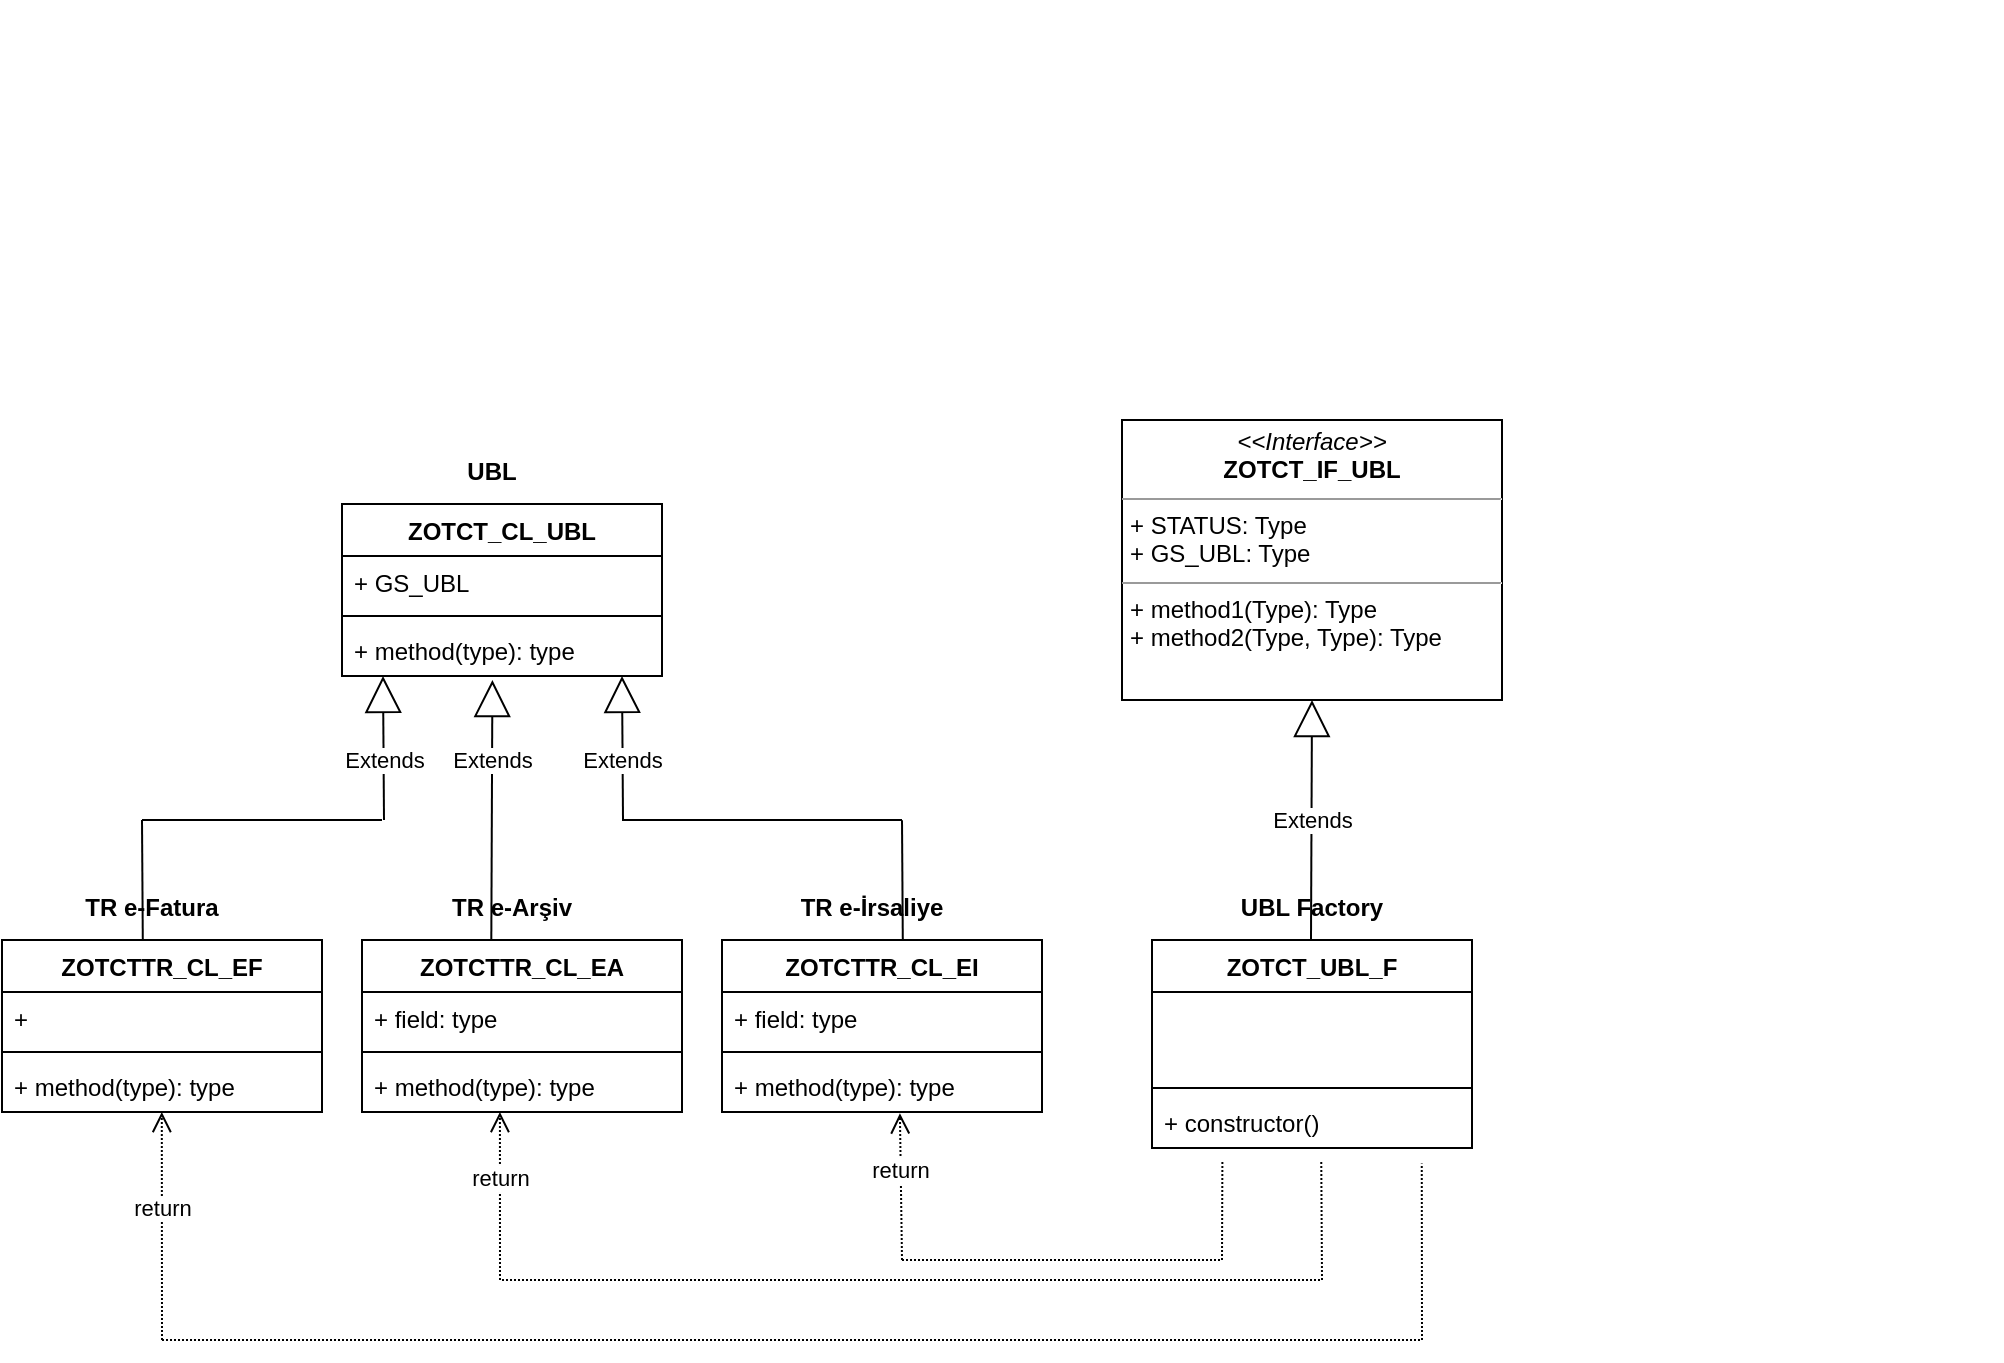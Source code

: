 <mxfile version="14.0.5" type="google"><diagram id="C5RBs43oDa-KdzZeNtuy" name="Page-1"><mxGraphModel dx="1829" dy="1034" grid="1" gridSize="10" guides="1" tooltips="1" connect="1" arrows="1" fold="1" page="1" pageScale="1" pageWidth="827" pageHeight="1169" math="0" shadow="0"><root><mxCell id="WIyWlLk6GJQsqaUBKTNV-0"/><mxCell id="WIyWlLk6GJQsqaUBKTNV-1" parent="WIyWlLk6GJQsqaUBKTNV-0"/><mxCell id="4ywzNwjepEhSPMa0lJBA-0" value="" style="shape=image;imageAspect=0;aspect=fixed;verticalLabelPosition=bottom;verticalAlign=top;dashed=1;fillColor=none;image=https://avatars1.githubusercontent.com/u/68570023?s=200&amp;v=4;" vertex="1" parent="WIyWlLk6GJQsqaUBKTNV-1"><mxGeometry x="810" y="40" width="200" height="200" as="geometry"/></mxCell><mxCell id="4ywzNwjepEhSPMa0lJBA-5" value="ZOTCTTR_CL_EF" style="swimlane;fontStyle=1;align=center;verticalAlign=top;childLayout=stackLayout;horizontal=1;startSize=26;horizontalStack=0;resizeParent=1;resizeParentMax=0;resizeLast=0;collapsible=1;marginBottom=0;" vertex="1" parent="WIyWlLk6GJQsqaUBKTNV-1"><mxGeometry x="10" y="510" width="160" height="86" as="geometry"/></mxCell><mxCell id="4ywzNwjepEhSPMa0lJBA-6" value="+ " style="text;strokeColor=none;fillColor=none;align=left;verticalAlign=top;spacingLeft=4;spacingRight=4;overflow=hidden;rotatable=0;points=[[0,0.5],[1,0.5]];portConstraint=eastwest;" vertex="1" parent="4ywzNwjepEhSPMa0lJBA-5"><mxGeometry y="26" width="160" height="26" as="geometry"/></mxCell><mxCell id="4ywzNwjepEhSPMa0lJBA-7" value="" style="line;strokeWidth=1;fillColor=none;align=left;verticalAlign=middle;spacingTop=-1;spacingLeft=3;spacingRight=3;rotatable=0;labelPosition=right;points=[];portConstraint=eastwest;" vertex="1" parent="4ywzNwjepEhSPMa0lJBA-5"><mxGeometry y="52" width="160" height="8" as="geometry"/></mxCell><mxCell id="4ywzNwjepEhSPMa0lJBA-8" value="+ method(type): type" style="text;strokeColor=none;fillColor=none;align=left;verticalAlign=top;spacingLeft=4;spacingRight=4;overflow=hidden;rotatable=0;points=[[0,0.5],[1,0.5]];portConstraint=eastwest;" vertex="1" parent="4ywzNwjepEhSPMa0lJBA-5"><mxGeometry y="60" width="160" height="26" as="geometry"/></mxCell><mxCell id="4ywzNwjepEhSPMa0lJBA-9" value="TR e-Fatura" style="text;align=center;fontStyle=1;verticalAlign=middle;spacingLeft=3;spacingRight=3;strokeColor=none;rotatable=0;points=[[0,0.5],[1,0.5]];portConstraint=eastwest;" vertex="1" parent="WIyWlLk6GJQsqaUBKTNV-1"><mxGeometry x="45" y="480" width="80" height="26" as="geometry"/></mxCell><mxCell id="4ywzNwjepEhSPMa0lJBA-10" value="ZOTCT_UBL_F" style="swimlane;fontStyle=1;align=center;verticalAlign=top;childLayout=stackLayout;horizontal=1;startSize=26;horizontalStack=0;resizeParent=1;resizeParentMax=0;resizeLast=0;collapsible=1;marginBottom=0;" vertex="1" parent="WIyWlLk6GJQsqaUBKTNV-1"><mxGeometry x="585" y="510" width="160" height="104" as="geometry"/></mxCell><mxCell id="4ywzNwjepEhSPMa0lJBA-11" value=" " style="text;strokeColor=none;fillColor=none;align=left;verticalAlign=top;spacingLeft=4;spacingRight=4;overflow=hidden;rotatable=0;points=[[0,0.5],[1,0.5]];portConstraint=eastwest;" vertex="1" parent="4ywzNwjepEhSPMa0lJBA-10"><mxGeometry y="26" width="160" height="44" as="geometry"/></mxCell><mxCell id="4ywzNwjepEhSPMa0lJBA-12" value="" style="line;strokeWidth=1;fillColor=none;align=left;verticalAlign=middle;spacingTop=-1;spacingLeft=3;spacingRight=3;rotatable=0;labelPosition=right;points=[];portConstraint=eastwest;" vertex="1" parent="4ywzNwjepEhSPMa0lJBA-10"><mxGeometry y="70" width="160" height="8" as="geometry"/></mxCell><mxCell id="4ywzNwjepEhSPMa0lJBA-13" value="+ constructor()" style="text;strokeColor=none;fillColor=none;align=left;verticalAlign=top;spacingLeft=4;spacingRight=4;overflow=hidden;rotatable=0;points=[[0,0.5],[1,0.5]];portConstraint=eastwest;" vertex="1" parent="4ywzNwjepEhSPMa0lJBA-10"><mxGeometry y="78" width="160" height="26" as="geometry"/></mxCell><mxCell id="4ywzNwjepEhSPMa0lJBA-15" value="ZOTCTTR_CL_EA" style="swimlane;fontStyle=1;align=center;verticalAlign=top;childLayout=stackLayout;horizontal=1;startSize=26;horizontalStack=0;resizeParent=1;resizeParentMax=0;resizeLast=0;collapsible=1;marginBottom=0;" vertex="1" parent="WIyWlLk6GJQsqaUBKTNV-1"><mxGeometry x="190" y="510" width="160" height="86" as="geometry"/></mxCell><mxCell id="4ywzNwjepEhSPMa0lJBA-16" value="+ field: type" style="text;strokeColor=none;fillColor=none;align=left;verticalAlign=top;spacingLeft=4;spacingRight=4;overflow=hidden;rotatable=0;points=[[0,0.5],[1,0.5]];portConstraint=eastwest;" vertex="1" parent="4ywzNwjepEhSPMa0lJBA-15"><mxGeometry y="26" width="160" height="26" as="geometry"/></mxCell><mxCell id="4ywzNwjepEhSPMa0lJBA-17" value="" style="line;strokeWidth=1;fillColor=none;align=left;verticalAlign=middle;spacingTop=-1;spacingLeft=3;spacingRight=3;rotatable=0;labelPosition=right;points=[];portConstraint=eastwest;" vertex="1" parent="4ywzNwjepEhSPMa0lJBA-15"><mxGeometry y="52" width="160" height="8" as="geometry"/></mxCell><mxCell id="4ywzNwjepEhSPMa0lJBA-18" value="+ method(type): type" style="text;strokeColor=none;fillColor=none;align=left;verticalAlign=top;spacingLeft=4;spacingRight=4;overflow=hidden;rotatable=0;points=[[0,0.5],[1,0.5]];portConstraint=eastwest;" vertex="1" parent="4ywzNwjepEhSPMa0lJBA-15"><mxGeometry y="60" width="160" height="26" as="geometry"/></mxCell><mxCell id="4ywzNwjepEhSPMa0lJBA-19" value="TR e-Arşiv" style="text;align=center;fontStyle=1;verticalAlign=middle;spacingLeft=3;spacingRight=3;strokeColor=none;rotatable=0;points=[[0,0.5],[1,0.5]];portConstraint=eastwest;" vertex="1" parent="WIyWlLk6GJQsqaUBKTNV-1"><mxGeometry x="225" y="480" width="80" height="26" as="geometry"/></mxCell><mxCell id="4ywzNwjepEhSPMa0lJBA-20" value="ZOTCTTR_CL_EI" style="swimlane;fontStyle=1;align=center;verticalAlign=top;childLayout=stackLayout;horizontal=1;startSize=26;horizontalStack=0;resizeParent=1;resizeParentMax=0;resizeLast=0;collapsible=1;marginBottom=0;" vertex="1" parent="WIyWlLk6GJQsqaUBKTNV-1"><mxGeometry x="370" y="510" width="160" height="86" as="geometry"/></mxCell><mxCell id="4ywzNwjepEhSPMa0lJBA-21" value="+ field: type" style="text;strokeColor=none;fillColor=none;align=left;verticalAlign=top;spacingLeft=4;spacingRight=4;overflow=hidden;rotatable=0;points=[[0,0.5],[1,0.5]];portConstraint=eastwest;" vertex="1" parent="4ywzNwjepEhSPMa0lJBA-20"><mxGeometry y="26" width="160" height="26" as="geometry"/></mxCell><mxCell id="4ywzNwjepEhSPMa0lJBA-22" value="" style="line;strokeWidth=1;fillColor=none;align=left;verticalAlign=middle;spacingTop=-1;spacingLeft=3;spacingRight=3;rotatable=0;labelPosition=right;points=[];portConstraint=eastwest;" vertex="1" parent="4ywzNwjepEhSPMa0lJBA-20"><mxGeometry y="52" width="160" height="8" as="geometry"/></mxCell><mxCell id="4ywzNwjepEhSPMa0lJBA-23" value="+ method(type): type" style="text;strokeColor=none;fillColor=none;align=left;verticalAlign=top;spacingLeft=4;spacingRight=4;overflow=hidden;rotatable=0;points=[[0,0.5],[1,0.5]];portConstraint=eastwest;" vertex="1" parent="4ywzNwjepEhSPMa0lJBA-20"><mxGeometry y="60" width="160" height="26" as="geometry"/></mxCell><mxCell id="4ywzNwjepEhSPMa0lJBA-24" value="TR e-İrsaliye" style="text;align=center;fontStyle=1;verticalAlign=middle;spacingLeft=3;spacingRight=3;strokeColor=none;rotatable=0;points=[[0,0.5],[1,0.5]];portConstraint=eastwest;" vertex="1" parent="WIyWlLk6GJQsqaUBKTNV-1"><mxGeometry x="405" y="480" width="80" height="26" as="geometry"/></mxCell><mxCell id="4ywzNwjepEhSPMa0lJBA-25" value="ZOTCT_CL_UBL" style="swimlane;fontStyle=1;align=center;verticalAlign=top;childLayout=stackLayout;horizontal=1;startSize=26;horizontalStack=0;resizeParent=1;resizeParentMax=0;resizeLast=0;collapsible=1;marginBottom=0;" vertex="1" parent="WIyWlLk6GJQsqaUBKTNV-1"><mxGeometry x="180" y="292" width="160" height="86" as="geometry"/></mxCell><mxCell id="4ywzNwjepEhSPMa0lJBA-26" value="+ GS_UBL" style="text;strokeColor=none;fillColor=none;align=left;verticalAlign=top;spacingLeft=4;spacingRight=4;overflow=hidden;rotatable=0;points=[[0,0.5],[1,0.5]];portConstraint=eastwest;" vertex="1" parent="4ywzNwjepEhSPMa0lJBA-25"><mxGeometry y="26" width="160" height="26" as="geometry"/></mxCell><mxCell id="4ywzNwjepEhSPMa0lJBA-27" value="" style="line;strokeWidth=1;fillColor=none;align=left;verticalAlign=middle;spacingTop=-1;spacingLeft=3;spacingRight=3;rotatable=0;labelPosition=right;points=[];portConstraint=eastwest;" vertex="1" parent="4ywzNwjepEhSPMa0lJBA-25"><mxGeometry y="52" width="160" height="8" as="geometry"/></mxCell><mxCell id="4ywzNwjepEhSPMa0lJBA-28" value="+ method(type): type" style="text;strokeColor=none;fillColor=none;align=left;verticalAlign=top;spacingLeft=4;spacingRight=4;overflow=hidden;rotatable=0;points=[[0,0.5],[1,0.5]];portConstraint=eastwest;" vertex="1" parent="4ywzNwjepEhSPMa0lJBA-25"><mxGeometry y="60" width="160" height="26" as="geometry"/></mxCell><mxCell id="4ywzNwjepEhSPMa0lJBA-29" value="UBL" style="text;align=center;fontStyle=1;verticalAlign=middle;spacingLeft=3;spacingRight=3;strokeColor=none;rotatable=0;points=[[0,0.5],[1,0.5]];portConstraint=eastwest;" vertex="1" parent="WIyWlLk6GJQsqaUBKTNV-1"><mxGeometry x="215" y="262" width="80" height="26" as="geometry"/></mxCell><mxCell id="4ywzNwjepEhSPMa0lJBA-30" value="UBL Factory" style="text;align=center;fontStyle=1;verticalAlign=middle;spacingLeft=3;spacingRight=3;strokeColor=none;rotatable=0;points=[[0,0.5],[1,0.5]];portConstraint=eastwest;" vertex="1" parent="WIyWlLk6GJQsqaUBKTNV-1"><mxGeometry x="625" y="480" width="80" height="26" as="geometry"/></mxCell><mxCell id="4ywzNwjepEhSPMa0lJBA-31" value="&lt;p style=&quot;margin: 0px ; margin-top: 4px ; text-align: center&quot;&gt;&lt;i&gt;&amp;lt;&amp;lt;Interface&amp;gt;&amp;gt;&lt;/i&gt;&lt;br&gt;&lt;b&gt;ZOTCT_IF_UBL&lt;/b&gt;&lt;/p&gt;&lt;hr size=&quot;1&quot;&gt;&lt;p style=&quot;margin: 0px ; margin-left: 4px&quot;&gt;+ STATUS: Type&lt;br&gt;+ GS_UBL: Type&lt;/p&gt;&lt;hr size=&quot;1&quot;&gt;&lt;p style=&quot;margin: 0px ; margin-left: 4px&quot;&gt;+ method1(Type): Type&lt;br&gt;+ method2(Type, Type): Type&lt;/p&gt;" style="verticalAlign=top;align=left;overflow=fill;fontSize=12;fontFamily=Helvetica;html=1;" vertex="1" parent="WIyWlLk6GJQsqaUBKTNV-1"><mxGeometry x="570" y="250" width="190" height="140" as="geometry"/></mxCell><mxCell id="4ywzNwjepEhSPMa0lJBA-32" value="Extends" style="endArrow=block;endSize=16;endFill=0;html=1;exitX=0.5;exitY=0;exitDx=0;exitDy=0;entryX=0.5;entryY=1;entryDx=0;entryDy=0;" edge="1" parent="WIyWlLk6GJQsqaUBKTNV-1" target="4ywzNwjepEhSPMa0lJBA-31"><mxGeometry width="160" relative="1" as="geometry"><mxPoint x="664.5" y="510" as="sourcePoint"/><mxPoint x="665" y="400" as="targetPoint"/></mxGeometry></mxCell><mxCell id="4ywzNwjepEhSPMa0lJBA-33" value="" style="endArrow=none;dashed=1;html=1;dashPattern=1 1;entryX=0.22;entryY=1.012;entryDx=0;entryDy=0;entryPerimeter=0;" edge="1" parent="WIyWlLk6GJQsqaUBKTNV-1"><mxGeometry width="50" height="50" relative="1" as="geometry"><mxPoint x="620" y="670" as="sourcePoint"/><mxPoint x="620.2" y="620.288" as="targetPoint"/></mxGeometry></mxCell><mxCell id="4ywzNwjepEhSPMa0lJBA-34" value="" style="endArrow=none;dashed=1;html=1;dashPattern=1 1;" edge="1" parent="WIyWlLk6GJQsqaUBKTNV-1"><mxGeometry width="50" height="50" relative="1" as="geometry"><mxPoint x="460" y="670" as="sourcePoint"/><mxPoint x="620" y="670" as="targetPoint"/></mxGeometry></mxCell><mxCell id="4ywzNwjepEhSPMa0lJBA-35" value="return" style="html=1;verticalAlign=bottom;endArrow=open;dashed=1;endSize=8;dashPattern=1 1;entryX=0.556;entryY=1.026;entryDx=0;entryDy=0;entryPerimeter=0;" edge="1" parent="WIyWlLk6GJQsqaUBKTNV-1" target="4ywzNwjepEhSPMa0lJBA-23"><mxGeometry relative="1" as="geometry"><mxPoint x="460" y="670" as="sourcePoint"/><mxPoint x="460" y="610" as="targetPoint"/></mxGeometry></mxCell><mxCell id="4ywzNwjepEhSPMa0lJBA-36" value="" style="endArrow=none;dashed=1;html=1;dashPattern=1 1;" edge="1" parent="WIyWlLk6GJQsqaUBKTNV-1"><mxGeometry width="50" height="50" relative="1" as="geometry"><mxPoint x="260" y="680" as="sourcePoint"/><mxPoint x="670" y="680" as="targetPoint"/></mxGeometry></mxCell><mxCell id="4ywzNwjepEhSPMa0lJBA-37" value="" style="endArrow=none;dashed=1;html=1;dashPattern=1 1;entryX=0.529;entryY=1.031;entryDx=0;entryDy=0;entryPerimeter=0;" edge="1" parent="WIyWlLk6GJQsqaUBKTNV-1"><mxGeometry width="50" height="50" relative="1" as="geometry"><mxPoint x="670" y="680" as="sourcePoint"/><mxPoint x="669.64" y="620.744" as="targetPoint"/></mxGeometry></mxCell><mxCell id="4ywzNwjepEhSPMa0lJBA-38" value="return" style="html=1;verticalAlign=bottom;endArrow=open;dashed=1;endSize=8;dashPattern=1 1;entryX=0.556;entryY=1.026;entryDx=0;entryDy=0;entryPerimeter=0;" edge="1" parent="WIyWlLk6GJQsqaUBKTNV-1"><mxGeometry relative="1" as="geometry"><mxPoint x="259.0" y="680" as="sourcePoint"/><mxPoint x="258.96" y="595.996" as="targetPoint"/></mxGeometry></mxCell><mxCell id="4ywzNwjepEhSPMa0lJBA-39" value="" style="endArrow=none;dashed=1;html=1;dashPattern=1 1;entryX=0.843;entryY=1.072;entryDx=0;entryDy=0;entryPerimeter=0;" edge="1" parent="WIyWlLk6GJQsqaUBKTNV-1"><mxGeometry width="50" height="50" relative="1" as="geometry"><mxPoint x="720" y="710" as="sourcePoint"/><mxPoint x="719.88" y="621.728" as="targetPoint"/></mxGeometry></mxCell><mxCell id="4ywzNwjepEhSPMa0lJBA-40" value="" style="endArrow=none;dashed=1;html=1;dashPattern=1 1;" edge="1" parent="WIyWlLk6GJQsqaUBKTNV-1"><mxGeometry width="50" height="50" relative="1" as="geometry"><mxPoint x="90" y="710" as="sourcePoint"/><mxPoint x="720" y="710" as="targetPoint"/></mxGeometry></mxCell><mxCell id="4ywzNwjepEhSPMa0lJBA-41" value="Extends" style="endArrow=block;endSize=16;endFill=0;html=1;exitX=0.5;exitY=0;exitDx=0;exitDy=0;entryX=0.47;entryY=1.077;entryDx=0;entryDy=0;entryPerimeter=0;" edge="1" parent="WIyWlLk6GJQsqaUBKTNV-1" target="4ywzNwjepEhSPMa0lJBA-28"><mxGeometry x="0.385" width="160" relative="1" as="geometry"><mxPoint x="254.66" y="510" as="sourcePoint"/><mxPoint x="255.16" y="390" as="targetPoint"/><mxPoint as="offset"/></mxGeometry></mxCell><mxCell id="4ywzNwjepEhSPMa0lJBA-42" value="Extends" style="endArrow=block;endSize=16;endFill=0;html=1;entryX=0.5;entryY=1;entryDx=0;entryDy=0;" edge="1" parent="WIyWlLk6GJQsqaUBKTNV-1"><mxGeometry x="-0.167" width="160" relative="1" as="geometry"><mxPoint x="320.5" y="450" as="sourcePoint"/><mxPoint x="320" y="378" as="targetPoint"/><mxPoint as="offset"/></mxGeometry></mxCell><mxCell id="4ywzNwjepEhSPMa0lJBA-43" value="" style="endArrow=none;html=1;" edge="1" parent="WIyWlLk6GJQsqaUBKTNV-1"><mxGeometry width="50" height="50" relative="1" as="geometry"><mxPoint x="80" y="450" as="sourcePoint"/><mxPoint x="200" y="450" as="targetPoint"/></mxGeometry></mxCell><mxCell id="4ywzNwjepEhSPMa0lJBA-44" value="" style="endArrow=none;html=1;entryX=0.44;entryY=-0.002;entryDx=0;entryDy=0;entryPerimeter=0;" edge="1" parent="WIyWlLk6GJQsqaUBKTNV-1" target="4ywzNwjepEhSPMa0lJBA-5"><mxGeometry width="50" height="50" relative="1" as="geometry"><mxPoint x="80" y="450" as="sourcePoint"/><mxPoint x="84.8" y="490" as="targetPoint"/></mxGeometry></mxCell><mxCell id="4ywzNwjepEhSPMa0lJBA-45" value="Extends" style="endArrow=block;endSize=16;endFill=0;html=1;entryX=0.5;entryY=1;entryDx=0;entryDy=0;" edge="1" parent="WIyWlLk6GJQsqaUBKTNV-1"><mxGeometry x="-0.167" width="160" relative="1" as="geometry"><mxPoint x="201" y="450" as="sourcePoint"/><mxPoint x="200.5" y="378" as="targetPoint"/><mxPoint as="offset"/></mxGeometry></mxCell><mxCell id="4ywzNwjepEhSPMa0lJBA-46" value="" style="endArrow=none;html=1;" edge="1" parent="WIyWlLk6GJQsqaUBKTNV-1"><mxGeometry width="50" height="50" relative="1" as="geometry"><mxPoint x="320" y="450" as="sourcePoint"/><mxPoint x="460" y="450" as="targetPoint"/></mxGeometry></mxCell><mxCell id="4ywzNwjepEhSPMa0lJBA-47" value="" style="endArrow=none;html=1;entryX=0.44;entryY=-0.002;entryDx=0;entryDy=0;entryPerimeter=0;" edge="1" parent="WIyWlLk6GJQsqaUBKTNV-1"><mxGeometry width="50" height="50" relative="1" as="geometry"><mxPoint x="460" y="450.17" as="sourcePoint"/><mxPoint x="460.4" y="509.998" as="targetPoint"/></mxGeometry></mxCell><mxCell id="4ywzNwjepEhSPMa0lJBA-48" value="return" style="html=1;verticalAlign=bottom;endArrow=open;dashed=1;endSize=8;dashPattern=1 1;entryX=0.556;entryY=1.026;entryDx=0;entryDy=0;entryPerimeter=0;" edge="1" parent="WIyWlLk6GJQsqaUBKTNV-1"><mxGeometry relative="1" as="geometry"><mxPoint x="90" y="710" as="sourcePoint"/><mxPoint x="89.9" y="595.996" as="targetPoint"/></mxGeometry></mxCell></root></mxGraphModel></diagram></mxfile>